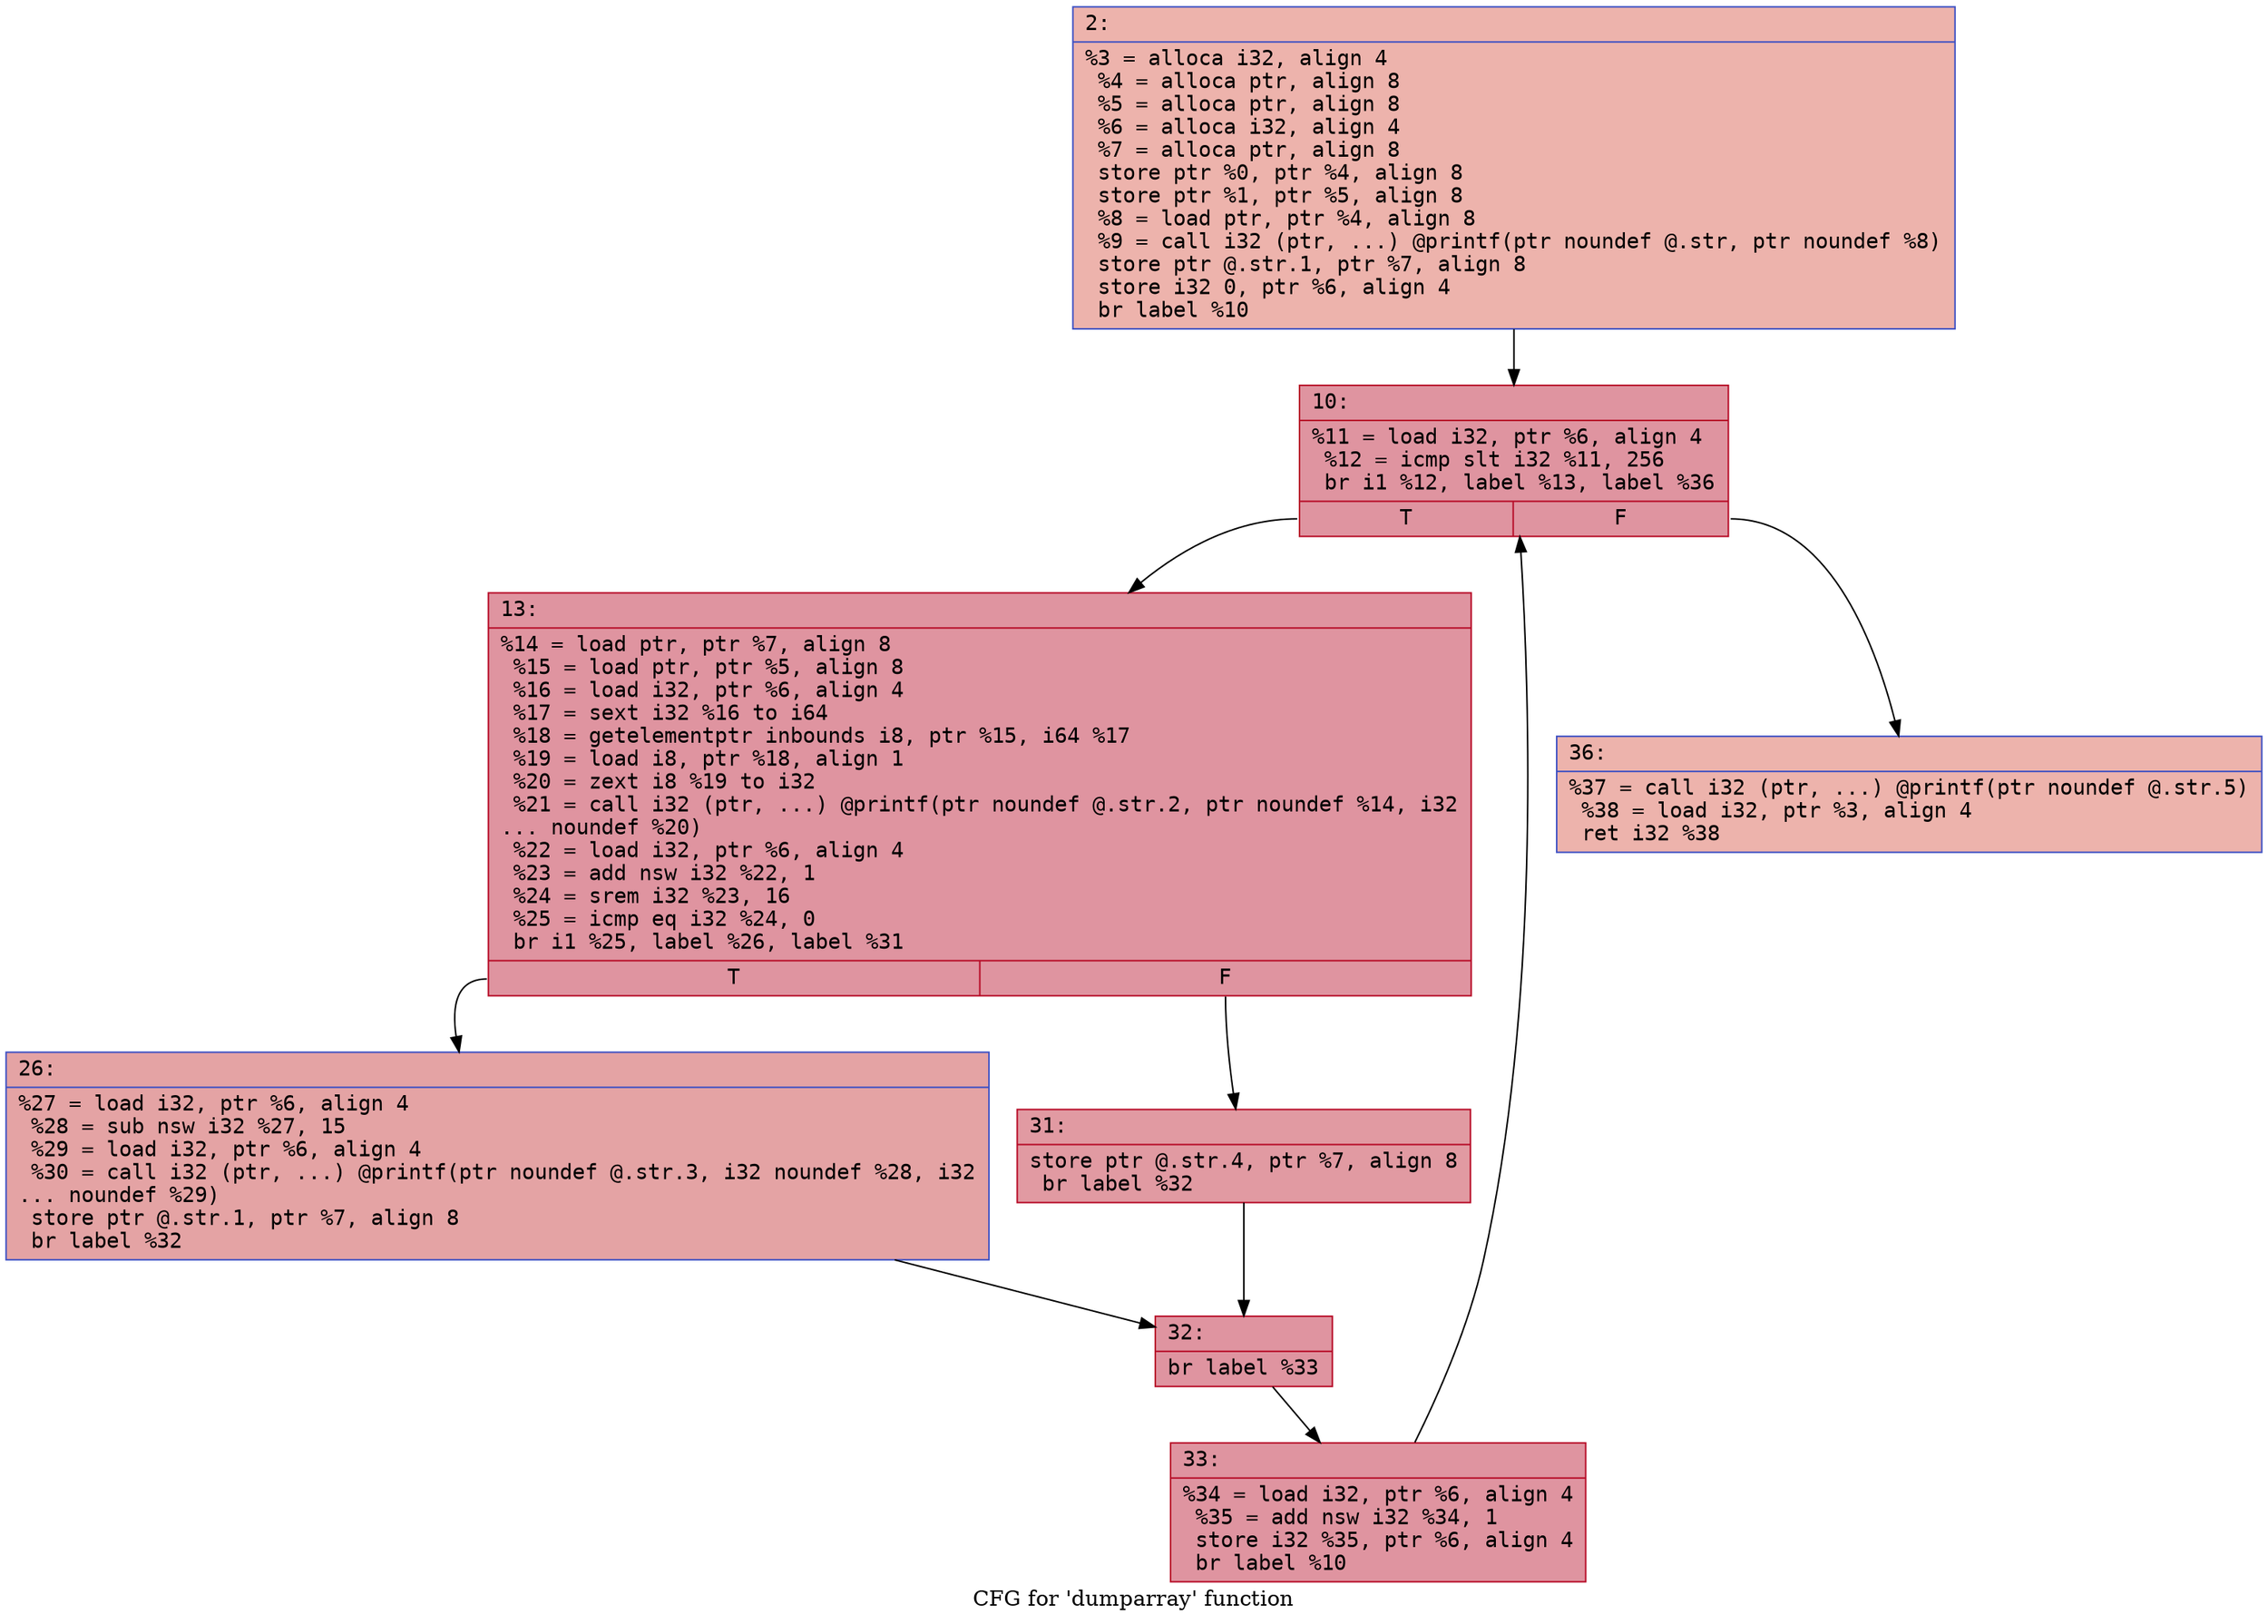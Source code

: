 digraph "CFG for 'dumparray' function" {
	label="CFG for 'dumparray' function";

	Node0x600003cb1ef0 [shape=record,color="#3d50c3ff", style=filled, fillcolor="#d6524470" fontname="Courier",label="{2:\l|  %3 = alloca i32, align 4\l  %4 = alloca ptr, align 8\l  %5 = alloca ptr, align 8\l  %6 = alloca i32, align 4\l  %7 = alloca ptr, align 8\l  store ptr %0, ptr %4, align 8\l  store ptr %1, ptr %5, align 8\l  %8 = load ptr, ptr %4, align 8\l  %9 = call i32 (ptr, ...) @printf(ptr noundef @.str, ptr noundef %8)\l  store ptr @.str.1, ptr %7, align 8\l  store i32 0, ptr %6, align 4\l  br label %10\l}"];
	Node0x600003cb1ef0 -> Node0x600003cb1f40[tooltip="2 -> 10\nProbability 100.00%" ];
	Node0x600003cb1f40 [shape=record,color="#b70d28ff", style=filled, fillcolor="#b70d2870" fontname="Courier",label="{10:\l|  %11 = load i32, ptr %6, align 4\l  %12 = icmp slt i32 %11, 256\l  br i1 %12, label %13, label %36\l|{<s0>T|<s1>F}}"];
	Node0x600003cb1f40:s0 -> Node0x600003cb1f90[tooltip="10 -> 13\nProbability 96.88%" ];
	Node0x600003cb1f40:s1 -> Node0x600003cb2120[tooltip="10 -> 36\nProbability 3.12%" ];
	Node0x600003cb1f90 [shape=record,color="#b70d28ff", style=filled, fillcolor="#b70d2870" fontname="Courier",label="{13:\l|  %14 = load ptr, ptr %7, align 8\l  %15 = load ptr, ptr %5, align 8\l  %16 = load i32, ptr %6, align 4\l  %17 = sext i32 %16 to i64\l  %18 = getelementptr inbounds i8, ptr %15, i64 %17\l  %19 = load i8, ptr %18, align 1\l  %20 = zext i8 %19 to i32\l  %21 = call i32 (ptr, ...) @printf(ptr noundef @.str.2, ptr noundef %14, i32\l... noundef %20)\l  %22 = load i32, ptr %6, align 4\l  %23 = add nsw i32 %22, 1\l  %24 = srem i32 %23, 16\l  %25 = icmp eq i32 %24, 0\l  br i1 %25, label %26, label %31\l|{<s0>T|<s1>F}}"];
	Node0x600003cb1f90:s0 -> Node0x600003cb1fe0[tooltip="13 -> 26\nProbability 37.50%" ];
	Node0x600003cb1f90:s1 -> Node0x600003cb2030[tooltip="13 -> 31\nProbability 62.50%" ];
	Node0x600003cb1fe0 [shape=record,color="#3d50c3ff", style=filled, fillcolor="#c32e3170" fontname="Courier",label="{26:\l|  %27 = load i32, ptr %6, align 4\l  %28 = sub nsw i32 %27, 15\l  %29 = load i32, ptr %6, align 4\l  %30 = call i32 (ptr, ...) @printf(ptr noundef @.str.3, i32 noundef %28, i32\l... noundef %29)\l  store ptr @.str.1, ptr %7, align 8\l  br label %32\l}"];
	Node0x600003cb1fe0 -> Node0x600003cb2080[tooltip="26 -> 32\nProbability 100.00%" ];
	Node0x600003cb2030 [shape=record,color="#b70d28ff", style=filled, fillcolor="#bb1b2c70" fontname="Courier",label="{31:\l|  store ptr @.str.4, ptr %7, align 8\l  br label %32\l}"];
	Node0x600003cb2030 -> Node0x600003cb2080[tooltip="31 -> 32\nProbability 100.00%" ];
	Node0x600003cb2080 [shape=record,color="#b70d28ff", style=filled, fillcolor="#b70d2870" fontname="Courier",label="{32:\l|  br label %33\l}"];
	Node0x600003cb2080 -> Node0x600003cb20d0[tooltip="32 -> 33\nProbability 100.00%" ];
	Node0x600003cb20d0 [shape=record,color="#b70d28ff", style=filled, fillcolor="#b70d2870" fontname="Courier",label="{33:\l|  %34 = load i32, ptr %6, align 4\l  %35 = add nsw i32 %34, 1\l  store i32 %35, ptr %6, align 4\l  br label %10\l}"];
	Node0x600003cb20d0 -> Node0x600003cb1f40[tooltip="33 -> 10\nProbability 100.00%" ];
	Node0x600003cb2120 [shape=record,color="#3d50c3ff", style=filled, fillcolor="#d6524470" fontname="Courier",label="{36:\l|  %37 = call i32 (ptr, ...) @printf(ptr noundef @.str.5)\l  %38 = load i32, ptr %3, align 4\l  ret i32 %38\l}"];
}
